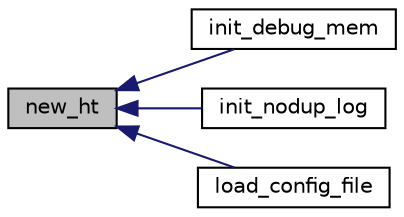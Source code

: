 digraph G
{
  edge [fontname="Helvetica",fontsize="10",labelfontname="Helvetica",labelfontsize="10"];
  node [fontname="Helvetica",fontsize="10",shape=record];
  rankdir=LR;
  Node1 [label="new_ht",height=0.2,width=0.4,color="black", fillcolor="grey75", style="filled" fontcolor="black"];
  Node1 -> Node2 [dir=back,color="midnightblue",fontsize="10",style="solid",fontname="Helvetica"];
  Node2 [label="init_debug_mem",height=0.2,width=0.4,color="black", fillcolor="white", style="filled",URL="$n__debug__mem_8c.html#a465b28122f5d12702a8a9289a978d255",tooltip="initialize debug tables"];
  Node1 -> Node3 [dir=back,color="midnightblue",fontsize="10",style="solid",fontname="Helvetica"];
  Node3 [label="init_nodup_log",height=0.2,width=0.4,color="black", fillcolor="white", style="filled",URL="$n__nodup__log_8c.html#a3eaec91f644d88204a271914df4ebabd",tooltip="initialize the no duplicate logging system"];
  Node1 -> Node4 [dir=back,color="midnightblue",fontsize="10",style="solid",fontname="Helvetica"];
  Node4 [label="load_config_file",height=0.2,width=0.4,color="black", fillcolor="white", style="filled",URL="$n__config__file_8c.html#a0206fadb78039ac602fc0696b27b85a6",tooltip="load a config file"];
}
